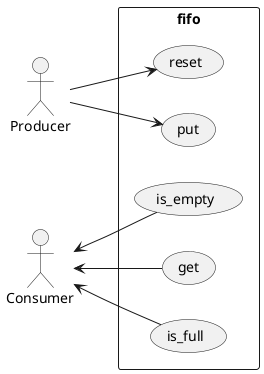 @startuml
left to right direction
actor "Producer" as producer
actor "Consumer" as consumer

rectangle fifo {
  usecase "put" as put
  usecase "get" as get
  usecase "reset" as reset
  usecase "is_empty" as is_empty
  usecase "is_full" as is_full
}

producer --> put
producer --> reset
consumer <-- get
consumer <-- is_empty
consumer <-- is_full
@enduml

